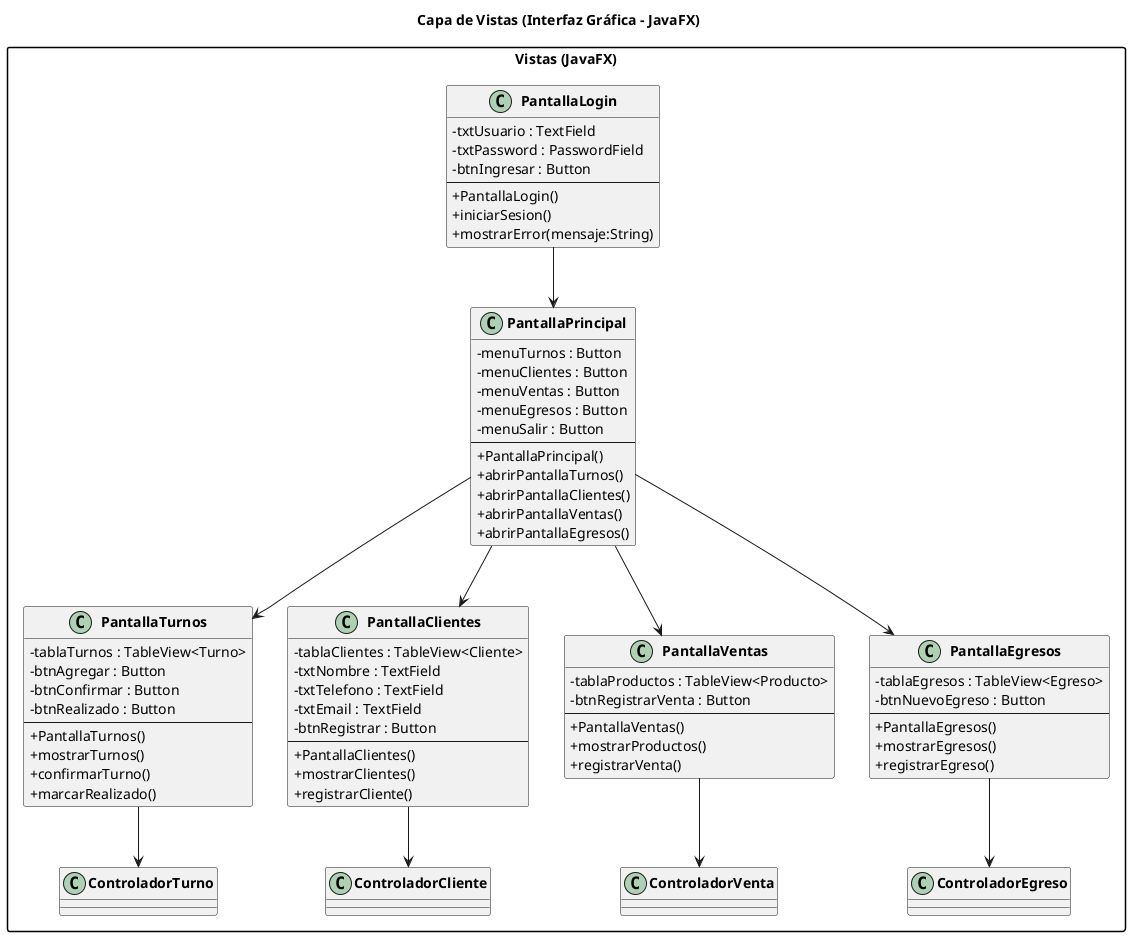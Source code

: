 /'
Materia: Desarrollo Web
Trabajo Práctico Nro 2

Profesor Titular Disciplinar: Pablo Alejandro Virgolini
Titular Experto: Hugo Fernando Frias
Alumno: Lucas Leonardo Paez
Legajo: VINF016138
'/
@startuml Clases_Vistas
title Capa de Vistas (Interfaz Gráfica - JavaFX)

skinparam classAttributeIconSize 0
skinparam classFontStyle bold
skinparam packageStyle rectangle

package "Vistas (JavaFX)" {

class PantallaLogin {
  - txtUsuario : TextField
  - txtPassword : PasswordField
  - btnIngresar : Button
  --
  + PantallaLogin()
  + iniciarSesion()
  + mostrarError(mensaje:String)
}

class PantallaPrincipal {
  - menuTurnos : Button
  - menuClientes : Button
  - menuVentas : Button
  - menuEgresos : Button
  - menuSalir : Button
  --
  + PantallaPrincipal()
  + abrirPantallaTurnos()
  + abrirPantallaClientes()
  + abrirPantallaVentas()
  + abrirPantallaEgresos()
}

class PantallaTurnos {
  - tablaTurnos : TableView<Turno>
  - btnAgregar : Button
  - btnConfirmar : Button
  - btnRealizado : Button
  --
  + PantallaTurnos()
  + mostrarTurnos()
  + confirmarTurno()
  + marcarRealizado()
}

class PantallaClientes {
  - tablaClientes : TableView<Cliente>
  - txtNombre : TextField
  - txtTelefono : TextField
  - txtEmail : TextField
  - btnRegistrar : Button
  --
  + PantallaClientes()
  + mostrarClientes()
  + registrarCliente()
}

class PantallaVentas {
  - tablaProductos : TableView<Producto>
  - btnRegistrarVenta : Button
  --
  + PantallaVentas()
  + mostrarProductos()
  + registrarVenta()
}

class PantallaEgresos {
  - tablaEgresos : TableView<Egreso>
  - btnNuevoEgreso : Button
  --
  + PantallaEgresos()
  + mostrarEgresos()
  + registrarEgreso()
}

PantallaLogin --> PantallaPrincipal
PantallaPrincipal --> PantallaTurnos
PantallaPrincipal --> PantallaClientes
PantallaPrincipal --> PantallaVentas
PantallaPrincipal --> PantallaEgresos
PantallaTurnos --> ControladorTurno
PantallaClientes --> ControladorCliente
PantallaVentas --> ControladorVenta
PantallaEgresos --> ControladorEgreso

}

@enduml
